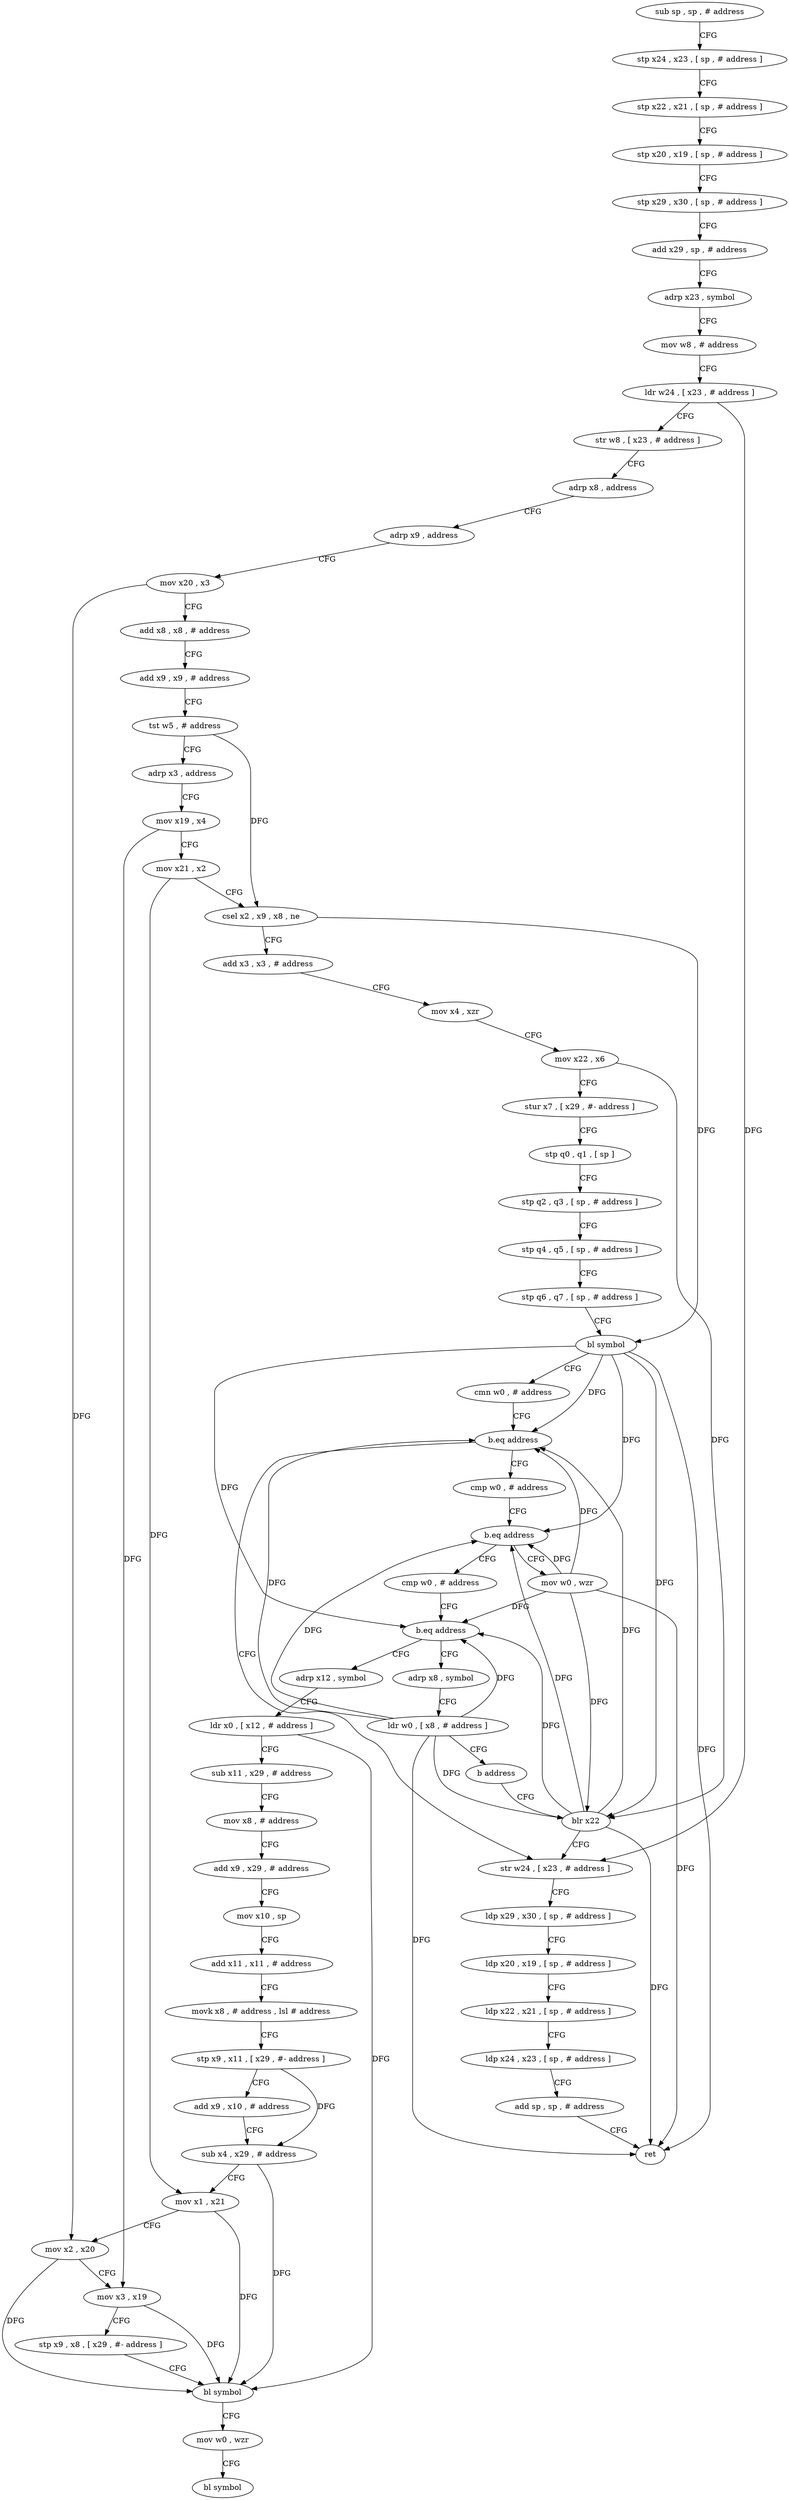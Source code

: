 digraph "func" {
"4224360" [label = "sub sp , sp , # address" ]
"4224364" [label = "stp x24 , x23 , [ sp , # address ]" ]
"4224368" [label = "stp x22 , x21 , [ sp , # address ]" ]
"4224372" [label = "stp x20 , x19 , [ sp , # address ]" ]
"4224376" [label = "stp x29 , x30 , [ sp , # address ]" ]
"4224380" [label = "add x29 , sp , # address" ]
"4224384" [label = "adrp x23 , symbol" ]
"4224388" [label = "mov w8 , # address" ]
"4224392" [label = "ldr w24 , [ x23 , # address ]" ]
"4224396" [label = "str w8 , [ x23 , # address ]" ]
"4224400" [label = "adrp x8 , address" ]
"4224404" [label = "adrp x9 , address" ]
"4224408" [label = "mov x20 , x3" ]
"4224412" [label = "add x8 , x8 , # address" ]
"4224416" [label = "add x9 , x9 , # address" ]
"4224420" [label = "tst w5 , # address" ]
"4224424" [label = "adrp x3 , address" ]
"4224428" [label = "mov x19 , x4" ]
"4224432" [label = "mov x21 , x2" ]
"4224436" [label = "csel x2 , x9 , x8 , ne" ]
"4224440" [label = "add x3 , x3 , # address" ]
"4224444" [label = "mov x4 , xzr" ]
"4224448" [label = "mov x22 , x6" ]
"4224452" [label = "stur x7 , [ x29 , #- address ]" ]
"4224456" [label = "stp q0 , q1 , [ sp ]" ]
"4224460" [label = "stp q2 , q3 , [ sp , # address ]" ]
"4224464" [label = "stp q4 , q5 , [ sp , # address ]" ]
"4224468" [label = "stp q6 , q7 , [ sp , # address ]" ]
"4224472" [label = "bl symbol" ]
"4224476" [label = "cmn w0 , # address" ]
"4224480" [label = "b.eq address" ]
"4224520" [label = "str w24 , [ x23 , # address ]" ]
"4224484" [label = "cmp w0 , # address" ]
"4224524" [label = "ldp x29 , x30 , [ sp , # address ]" ]
"4224528" [label = "ldp x20 , x19 , [ sp , # address ]" ]
"4224532" [label = "ldp x22 , x21 , [ sp , # address ]" ]
"4224536" [label = "ldp x24 , x23 , [ sp , # address ]" ]
"4224540" [label = "add sp , sp , # address" ]
"4224544" [label = "ret" ]
"4224488" [label = "b.eq address" ]
"4224512" [label = "mov w0 , wzr" ]
"4224492" [label = "cmp w0 , # address" ]
"4224516" [label = "blr x22" ]
"4224496" [label = "b.eq address" ]
"4224548" [label = "adrp x12 , symbol" ]
"4224500" [label = "adrp x8 , symbol" ]
"4224552" [label = "ldr x0 , [ x12 , # address ]" ]
"4224556" [label = "sub x11 , x29 , # address" ]
"4224560" [label = "mov x8 , # address" ]
"4224564" [label = "add x9 , x29 , # address" ]
"4224568" [label = "mov x10 , sp" ]
"4224572" [label = "add x11 , x11 , # address" ]
"4224576" [label = "movk x8 , # address , lsl # address" ]
"4224580" [label = "stp x9 , x11 , [ x29 , #- address ]" ]
"4224584" [label = "add x9 , x10 , # address" ]
"4224588" [label = "sub x4 , x29 , # address" ]
"4224592" [label = "mov x1 , x21" ]
"4224596" [label = "mov x2 , x20" ]
"4224600" [label = "mov x3 , x19" ]
"4224604" [label = "stp x9 , x8 , [ x29 , #- address ]" ]
"4224608" [label = "bl symbol" ]
"4224612" [label = "mov w0 , wzr" ]
"4224616" [label = "bl symbol" ]
"4224504" [label = "ldr w0 , [ x8 , # address ]" ]
"4224508" [label = "b address" ]
"4224360" -> "4224364" [ label = "CFG" ]
"4224364" -> "4224368" [ label = "CFG" ]
"4224368" -> "4224372" [ label = "CFG" ]
"4224372" -> "4224376" [ label = "CFG" ]
"4224376" -> "4224380" [ label = "CFG" ]
"4224380" -> "4224384" [ label = "CFG" ]
"4224384" -> "4224388" [ label = "CFG" ]
"4224388" -> "4224392" [ label = "CFG" ]
"4224392" -> "4224396" [ label = "CFG" ]
"4224392" -> "4224520" [ label = "DFG" ]
"4224396" -> "4224400" [ label = "CFG" ]
"4224400" -> "4224404" [ label = "CFG" ]
"4224404" -> "4224408" [ label = "CFG" ]
"4224408" -> "4224412" [ label = "CFG" ]
"4224408" -> "4224596" [ label = "DFG" ]
"4224412" -> "4224416" [ label = "CFG" ]
"4224416" -> "4224420" [ label = "CFG" ]
"4224420" -> "4224424" [ label = "CFG" ]
"4224420" -> "4224436" [ label = "DFG" ]
"4224424" -> "4224428" [ label = "CFG" ]
"4224428" -> "4224432" [ label = "CFG" ]
"4224428" -> "4224600" [ label = "DFG" ]
"4224432" -> "4224436" [ label = "CFG" ]
"4224432" -> "4224592" [ label = "DFG" ]
"4224436" -> "4224440" [ label = "CFG" ]
"4224436" -> "4224472" [ label = "DFG" ]
"4224440" -> "4224444" [ label = "CFG" ]
"4224444" -> "4224448" [ label = "CFG" ]
"4224448" -> "4224452" [ label = "CFG" ]
"4224448" -> "4224516" [ label = "DFG" ]
"4224452" -> "4224456" [ label = "CFG" ]
"4224456" -> "4224460" [ label = "CFG" ]
"4224460" -> "4224464" [ label = "CFG" ]
"4224464" -> "4224468" [ label = "CFG" ]
"4224468" -> "4224472" [ label = "CFG" ]
"4224472" -> "4224476" [ label = "CFG" ]
"4224472" -> "4224480" [ label = "DFG" ]
"4224472" -> "4224544" [ label = "DFG" ]
"4224472" -> "4224488" [ label = "DFG" ]
"4224472" -> "4224496" [ label = "DFG" ]
"4224472" -> "4224516" [ label = "DFG" ]
"4224476" -> "4224480" [ label = "CFG" ]
"4224480" -> "4224520" [ label = "CFG" ]
"4224480" -> "4224484" [ label = "CFG" ]
"4224520" -> "4224524" [ label = "CFG" ]
"4224484" -> "4224488" [ label = "CFG" ]
"4224524" -> "4224528" [ label = "CFG" ]
"4224528" -> "4224532" [ label = "CFG" ]
"4224532" -> "4224536" [ label = "CFG" ]
"4224536" -> "4224540" [ label = "CFG" ]
"4224540" -> "4224544" [ label = "CFG" ]
"4224488" -> "4224512" [ label = "CFG" ]
"4224488" -> "4224492" [ label = "CFG" ]
"4224512" -> "4224516" [ label = "DFG" ]
"4224512" -> "4224480" [ label = "DFG" ]
"4224512" -> "4224488" [ label = "DFG" ]
"4224512" -> "4224544" [ label = "DFG" ]
"4224512" -> "4224496" [ label = "DFG" ]
"4224492" -> "4224496" [ label = "CFG" ]
"4224516" -> "4224520" [ label = "CFG" ]
"4224516" -> "4224480" [ label = "DFG" ]
"4224516" -> "4224488" [ label = "DFG" ]
"4224516" -> "4224496" [ label = "DFG" ]
"4224516" -> "4224544" [ label = "DFG" ]
"4224496" -> "4224548" [ label = "CFG" ]
"4224496" -> "4224500" [ label = "CFG" ]
"4224548" -> "4224552" [ label = "CFG" ]
"4224500" -> "4224504" [ label = "CFG" ]
"4224552" -> "4224556" [ label = "CFG" ]
"4224552" -> "4224608" [ label = "DFG" ]
"4224556" -> "4224560" [ label = "CFG" ]
"4224560" -> "4224564" [ label = "CFG" ]
"4224564" -> "4224568" [ label = "CFG" ]
"4224568" -> "4224572" [ label = "CFG" ]
"4224572" -> "4224576" [ label = "CFG" ]
"4224576" -> "4224580" [ label = "CFG" ]
"4224580" -> "4224584" [ label = "CFG" ]
"4224580" -> "4224588" [ label = "DFG" ]
"4224584" -> "4224588" [ label = "CFG" ]
"4224588" -> "4224592" [ label = "CFG" ]
"4224588" -> "4224608" [ label = "DFG" ]
"4224592" -> "4224596" [ label = "CFG" ]
"4224592" -> "4224608" [ label = "DFG" ]
"4224596" -> "4224600" [ label = "CFG" ]
"4224596" -> "4224608" [ label = "DFG" ]
"4224600" -> "4224604" [ label = "CFG" ]
"4224600" -> "4224608" [ label = "DFG" ]
"4224604" -> "4224608" [ label = "CFG" ]
"4224608" -> "4224612" [ label = "CFG" ]
"4224612" -> "4224616" [ label = "CFG" ]
"4224504" -> "4224508" [ label = "CFG" ]
"4224504" -> "4224480" [ label = "DFG" ]
"4224504" -> "4224488" [ label = "DFG" ]
"4224504" -> "4224496" [ label = "DFG" ]
"4224504" -> "4224516" [ label = "DFG" ]
"4224504" -> "4224544" [ label = "DFG" ]
"4224508" -> "4224516" [ label = "CFG" ]
}
